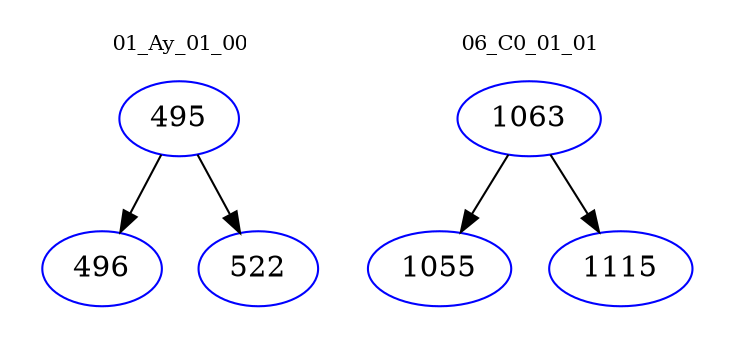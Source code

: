 digraph{
subgraph cluster_0 {
color = white
label = "01_Ay_01_00";
fontsize=10;
T0_495 [label="495", color="blue"]
T0_495 -> T0_496 [color="black"]
T0_496 [label="496", color="blue"]
T0_495 -> T0_522 [color="black"]
T0_522 [label="522", color="blue"]
}
subgraph cluster_1 {
color = white
label = "06_C0_01_01";
fontsize=10;
T1_1063 [label="1063", color="blue"]
T1_1063 -> T1_1055 [color="black"]
T1_1055 [label="1055", color="blue"]
T1_1063 -> T1_1115 [color="black"]
T1_1115 [label="1115", color="blue"]
}
}
